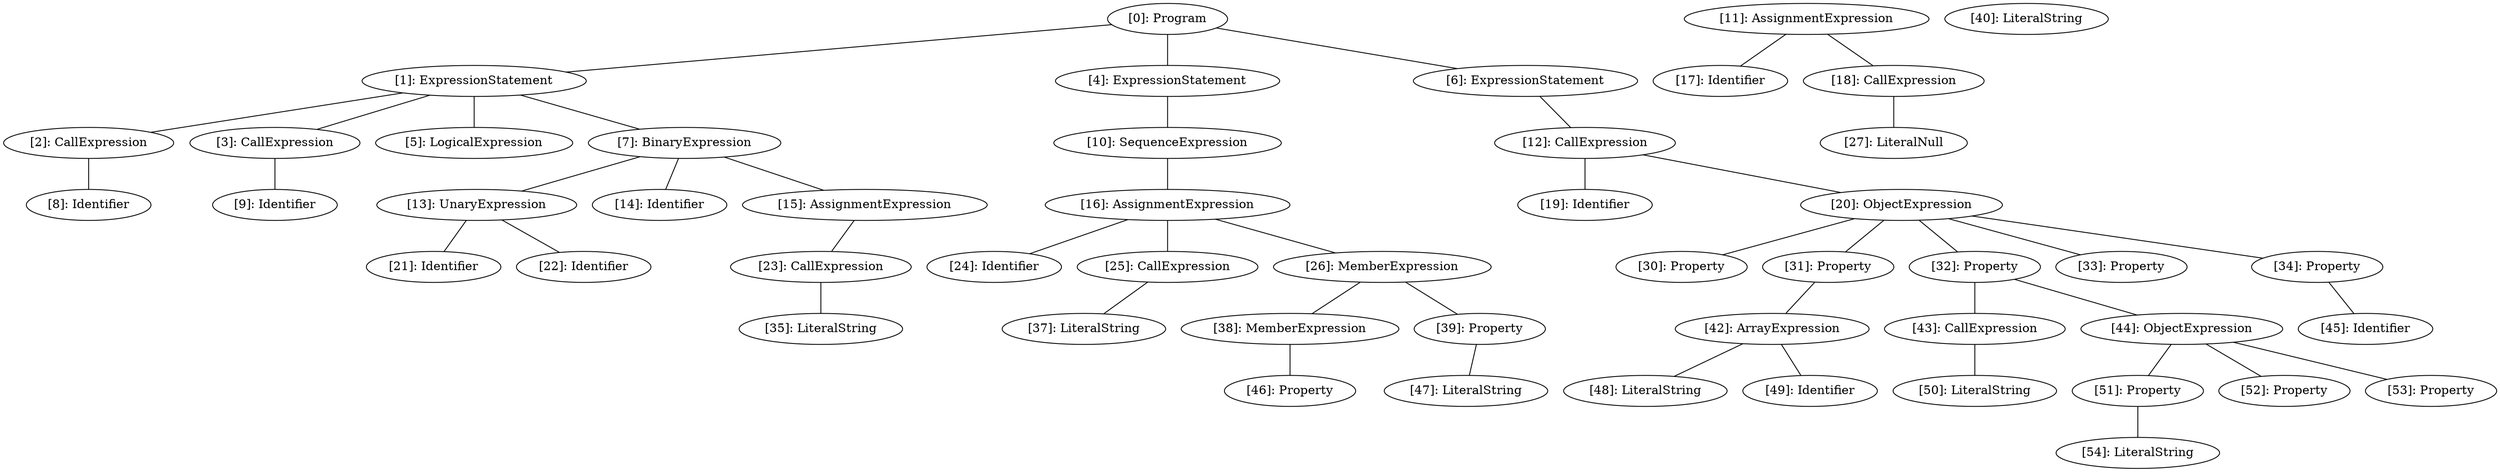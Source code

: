 // Result
graph {
	0 [label="[0]: Program"]
	1 [label="[1]: ExpressionStatement"]
	2 [label="[2]: CallExpression"]
	3 [label="[3]: CallExpression"]
	4 [label="[4]: ExpressionStatement"]
	5 [label="[5]: LogicalExpression"]
	6 [label="[6]: ExpressionStatement"]
	7 [label="[7]: BinaryExpression"]
	8 [label="[8]: Identifier"]
	9 [label="[9]: Identifier"]
	10 [label="[10]: SequenceExpression"]
	11 [label="[11]: AssignmentExpression"]
	12 [label="[12]: CallExpression"]
	13 [label="[13]: UnaryExpression"]
	14 [label="[14]: Identifier"]
	15 [label="[15]: AssignmentExpression"]
	16 [label="[16]: AssignmentExpression"]
	17 [label="[17]: Identifier"]
	18 [label="[18]: CallExpression"]
	19 [label="[19]: Identifier"]
	20 [label="[20]: ObjectExpression"]
	21 [label="[21]: Identifier"]
	22 [label="[22]: Identifier"]
	23 [label="[23]: CallExpression"]
	24 [label="[24]: Identifier"]
	25 [label="[25]: CallExpression"]
	26 [label="[26]: MemberExpression"]
	27 [label="[27]: LiteralNull"]
	30 [label="[30]: Property"]
	31 [label="[31]: Property"]
	32 [label="[32]: Property"]
	33 [label="[33]: Property"]
	34 [label="[34]: Property"]
	35 [label="[35]: LiteralString"]
	37 [label="[37]: LiteralString"]
	38 [label="[38]: MemberExpression"]
	39 [label="[39]: Property"]
	40 [label="[40]: LiteralString"]
	42 [label="[42]: ArrayExpression"]
	43 [label="[43]: CallExpression"]
	44 [label="[44]: ObjectExpression"]
	45 [label="[45]: Identifier"]
	46 [label="[46]: Property"]
	47 [label="[47]: LiteralString"]
	48 [label="[48]: LiteralString"]
	49 [label="[49]: Identifier"]
	50 [label="[50]: LiteralString"]
	51 [label="[51]: Property"]
	52 [label="[52]: Property"]
	53 [label="[53]: Property"]
	54 [label="[54]: LiteralString"]
	0 -- 1
	0 -- 4
	0 -- 6
	1 -- 2
	1 -- 3
	1 -- 5
	1 -- 7
	2 -- 8
	3 -- 9
	4 -- 10
	6 -- 12
	7 -- 13
	7 -- 14
	7 -- 15
	10 -- 16
	11 -- 17
	11 -- 18
	12 -- 19
	12 -- 20
	13 -- 21
	13 -- 22
	15 -- 23
	16 -- 24
	16 -- 25
	16 -- 26
	18 -- 27
	20 -- 30
	20 -- 31
	20 -- 32
	20 -- 33
	20 -- 34
	23 -- 35
	25 -- 37
	26 -- 38
	26 -- 39
	31 -- 42
	32 -- 43
	32 -- 44
	34 -- 45
	38 -- 46
	39 -- 47
	42 -- 48
	42 -- 49
	43 -- 50
	44 -- 51
	44 -- 52
	44 -- 53
	51 -- 54
}
